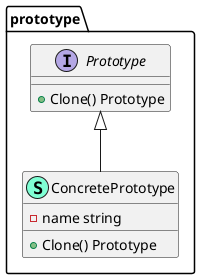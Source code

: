 @startuml
namespace prototype {
    class ConcretePrototype << (S,Aquamarine) >> {
        - name string

        + Clone() Prototype

    }
    interface Prototype  {
        + Clone() Prototype

    }
}

"prototype.Prototype" <|-- "prototype.ConcretePrototype"

@enduml
